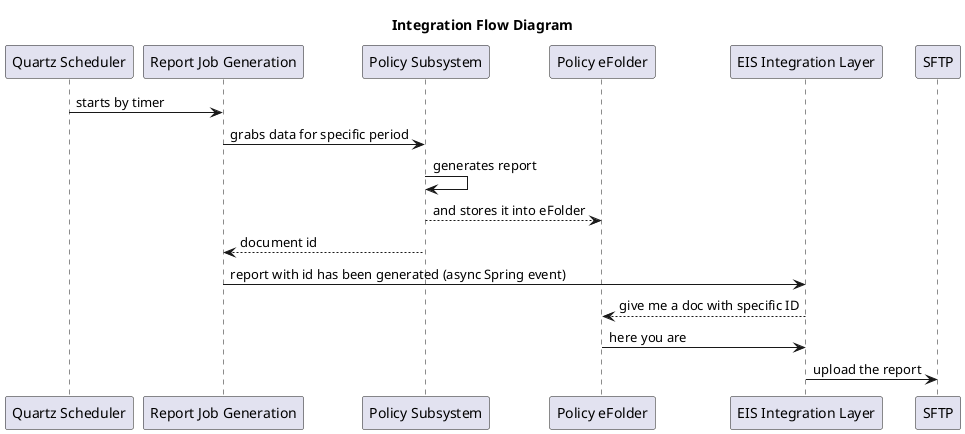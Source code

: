@startuml
title Integration Flow Diagram
"Quartz Scheduler" as quartz -> "Report Job Generation" as job: starts by timer
job -> "Policy Subsystem" as policy : grabs data for specific period
policy -> policy : generates report
policy --> "Policy eFolder" as efolder : and stores it into eFolder
job <-- policy : document id
job -> "EIS Integration Layer" as il : report with id has been generated (async Spring event)
efolder <-- il : give me a doc with specific ID
efolder -> il : here you are
il -> "SFTP" : upload the report
@enduml